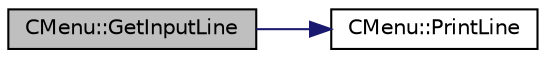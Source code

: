digraph "CMenu::GetInputLine"
{
 // LATEX_PDF_SIZE
  edge [fontname="Helvetica",fontsize="10",labelfontname="Helvetica",labelfontsize="10"];
  node [fontname="Helvetica",fontsize="10",shape=record];
  rankdir="LR";
  Node1 [label="CMenu::GetInputLine",height=0.2,width=0.4,color="black", fillcolor="grey75", style="filled", fontcolor="black",tooltip="Prints out a message and reads until newline. Returns read string."];
  Node1 -> Node2 [color="midnightblue",fontsize="10",style="solid",fontname="Helvetica"];
  Node2 [label="CMenu::PrintLine",height=0.2,width=0.4,color="black", fillcolor="white", style="filled",URL="$classCMenu.html#af4b786b21df464cd12087782f7a552e3",tooltip="Prints the line in argument to stdout."];
}
